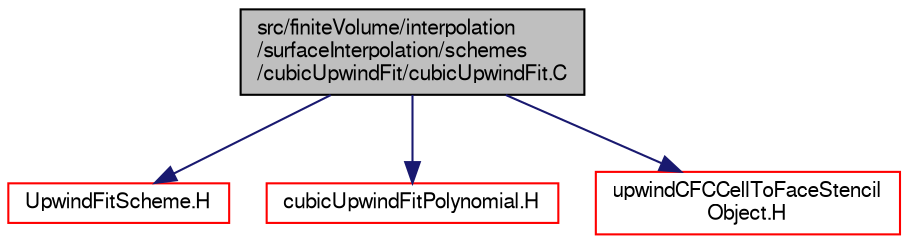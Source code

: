 digraph "src/finiteVolume/interpolation/surfaceInterpolation/schemes/cubicUpwindFit/cubicUpwindFit.C"
{
  bgcolor="transparent";
  edge [fontname="FreeSans",fontsize="10",labelfontname="FreeSans",labelfontsize="10"];
  node [fontname="FreeSans",fontsize="10",shape=record];
  Node0 [label="src/finiteVolume/interpolation\l/surfaceInterpolation/schemes\l/cubicUpwindFit/cubicUpwindFit.C",height=0.2,width=0.4,color="black", fillcolor="grey75", style="filled", fontcolor="black"];
  Node0 -> Node1 [color="midnightblue",fontsize="10",style="solid",fontname="FreeSans"];
  Node1 [label="UpwindFitScheme.H",height=0.2,width=0.4,color="red",URL="$a04295.html"];
  Node0 -> Node273 [color="midnightblue",fontsize="10",style="solid",fontname="FreeSans"];
  Node273 [label="cubicUpwindFitPolynomial.H",height=0.2,width=0.4,color="red",URL="$a04139.html"];
  Node0 -> Node274 [color="midnightblue",fontsize="10",style="solid",fontname="FreeSans"];
  Node274 [label="upwindCFCCellToFaceStencil\lObject.H",height=0.2,width=0.4,color="red",URL="$a03476.html"];
}
